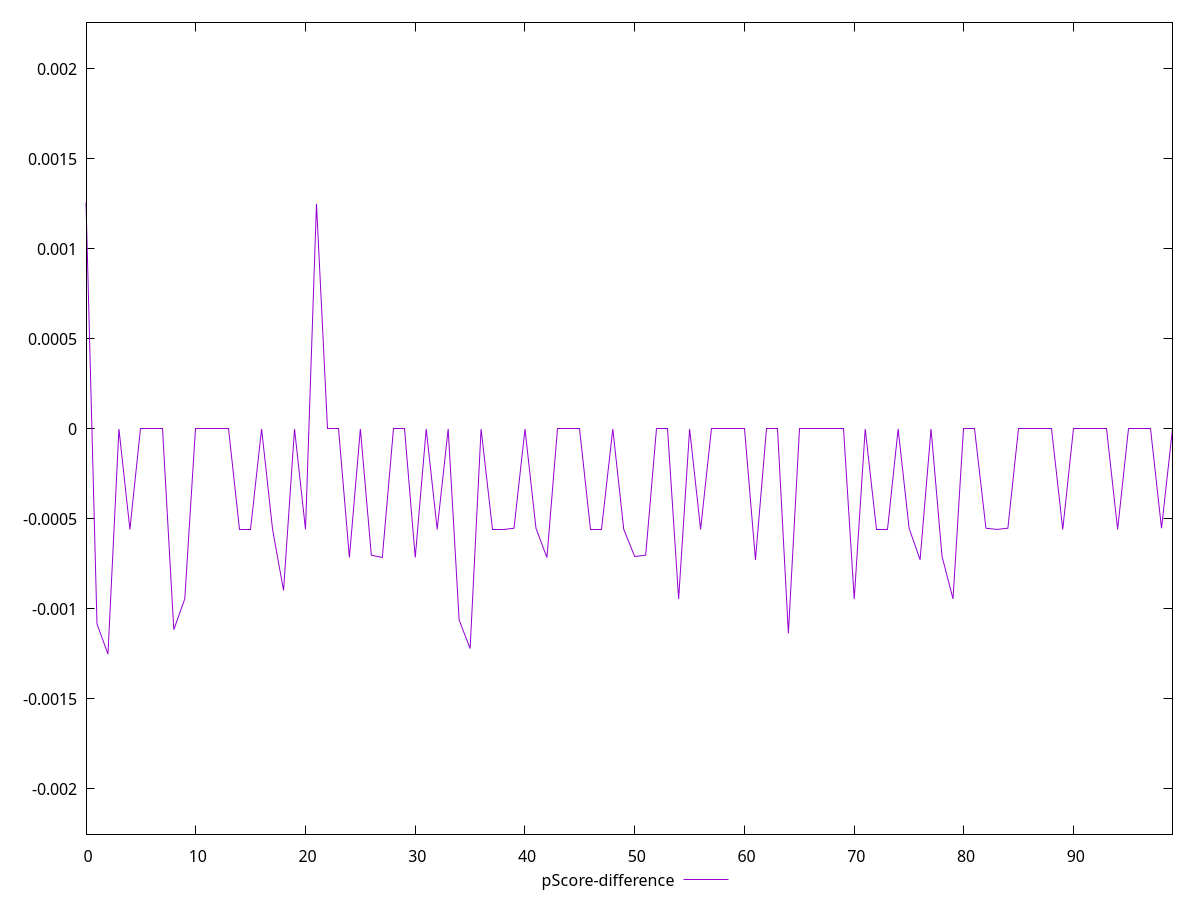 reset

$pScoreDifference <<EOF
0 0.001259233086355671
1 -0.0010828673769214259
2 -0.001250788443384776
3 0
4 -0.0005579153520263169
5 -9.885773777362772e-8
6 -9.885773777362772e-8
7 -9.885773777362772e-8
8 -0.0011151411626624252
9 -0.0009438901317658788
10 -9.885773777362772e-8
11 -9.885773777362772e-8
12 -9.885773777362772e-8
13 -9.885773777362772e-8
14 -0.0005579153520263169
15 -0.0005579153520263169
16 -9.885773777362772e-8
17 -0.0005579153520263169
18 -0.0008968762136618569
19 -9.885773777362772e-8
20 -0.0005579153520263169
21 0.0012509844914698753
22 -9.885773777362772e-8
23 -9.885773777362772e-8
24 -0.0007140565739378602
25 -9.885773777362772e-8
26 -0.0007009501859095435
27 -0.0007140565739378602
28 -9.885773777362772e-8
29 -9.885773777362772e-8
30 -0.0007140565739378602
31 -9.885773777362772e-8
32 -0.0005579153520263169
33 -9.885773777362772e-8
34 -0.0010611518372027895
35 -0.0012197437923773258
36 -9.885773777362772e-8
37 -0.0005579153520263169
38 -0.0005579153520263169
39 -0.0005513138582491361
40 -9.885773777362772e-8
41 -0.0005513138582491361
42 -0.0007140565739378602
43 -9.885773777362772e-8
44 -9.885773777362772e-8
45 -9.885773777362772e-8
46 -0.0005579153520263169
47 -0.0005579153520263169
48 -9.885773777362772e-8
49 -0.0005579153520263169
50 -0.0007087931687772553
51 -0.0007009501859095435
52 -9.885773777362772e-8
53 -9.885773777362772e-8
54 -0.0009438901317658788
55 -9.885773777362772e-8
56 -0.0005579153520263169
57 -9.885773777362772e-8
58 -9.885773777362772e-8
59 -9.885773777362772e-8
60 -9.885773777362772e-8
61 -0.0007270031473287641
62 -9.885773777362772e-8
63 -9.885773777362772e-8
64 -0.0011347132081460654
65 -9.885773777362772e-8
66 -9.885773777362772e-8
67 -9.885773777362772e-8
68 -9.885773777362772e-8
69 -9.885773777362772e-8
70 -0.0009438901317658788
71 -9.885773777362772e-8
72 -0.0005579153520263169
73 -0.0005579153520263169
74 -9.885773777362772e-8
75 -0.0005513138582491361
76 -0.0007270031473287641
77 -9.885773777362772e-8
78 -0.0007074816664861538
79 -0.0009438901317658788
80 -9.885773777362772e-8
81 -9.885773777362772e-8
82 -0.0005513138582491361
83 -0.0005579153520263169
84 -0.0005513138582491361
85 -9.885773777362772e-8
86 -9.885773777362772e-8
87 -9.885773777362772e-8
88 -9.885773777362772e-8
89 -0.0005579153520263169
90 -9.885773777362772e-8
91 -9.885773777362772e-8
92 -9.885773777362772e-8
93 -9.885773777362772e-8
94 -0.0005579153520263169
95 -9.885773777362772e-8
96 -9.885773777362772e-8
97 -9.885773777362772e-8
98 -0.0005513138582491361
99 -9.885773777362772e-8
EOF

set key outside below
set xrange [0:99]
set yrange [-0.002250788443384776:0.002259233086355671]
set trange [-0.002250788443384776:0.002259233086355671]
set terminal svg size 640, 500 enhanced background rgb 'white'
set output "reports/report_00027_2021-02-24T12-40-31.850Z/cumulative-layout-shift/samples/agenda/pScore-difference/values.svg"

plot $pScoreDifference title "pScore-difference" with line

reset

